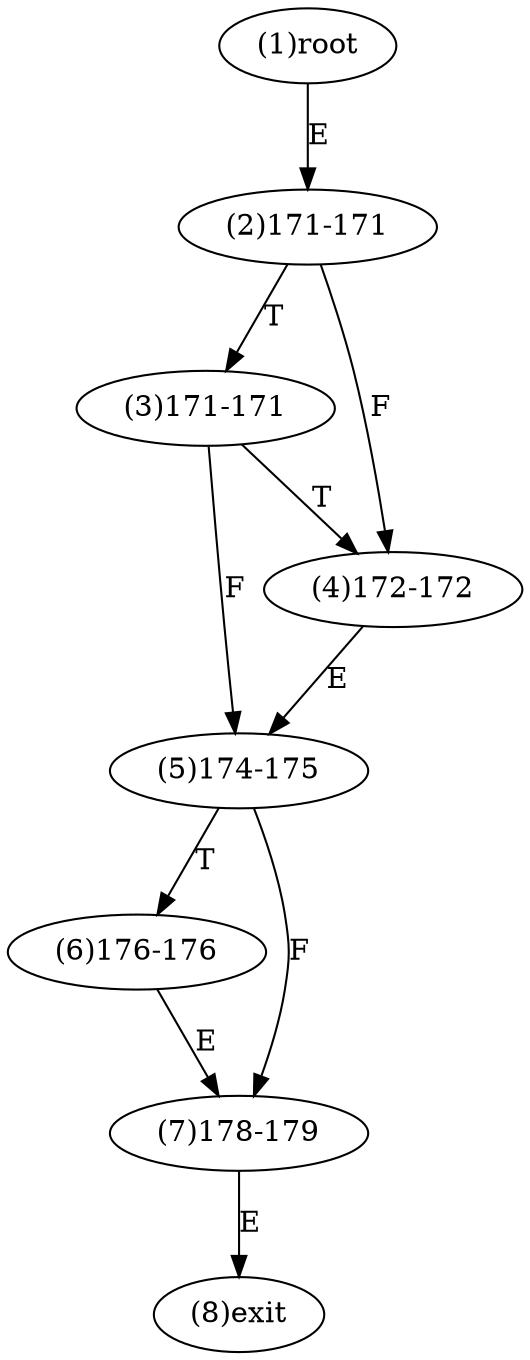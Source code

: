 digraph "" { 
1[ label="(1)root"];
2[ label="(2)171-171"];
3[ label="(3)171-171"];
4[ label="(4)172-172"];
5[ label="(5)174-175"];
6[ label="(6)176-176"];
7[ label="(7)178-179"];
8[ label="(8)exit"];
1->2[ label="E"];
2->4[ label="F"];
2->3[ label="T"];
3->5[ label="F"];
3->4[ label="T"];
4->5[ label="E"];
5->7[ label="F"];
5->6[ label="T"];
6->7[ label="E"];
7->8[ label="E"];
}